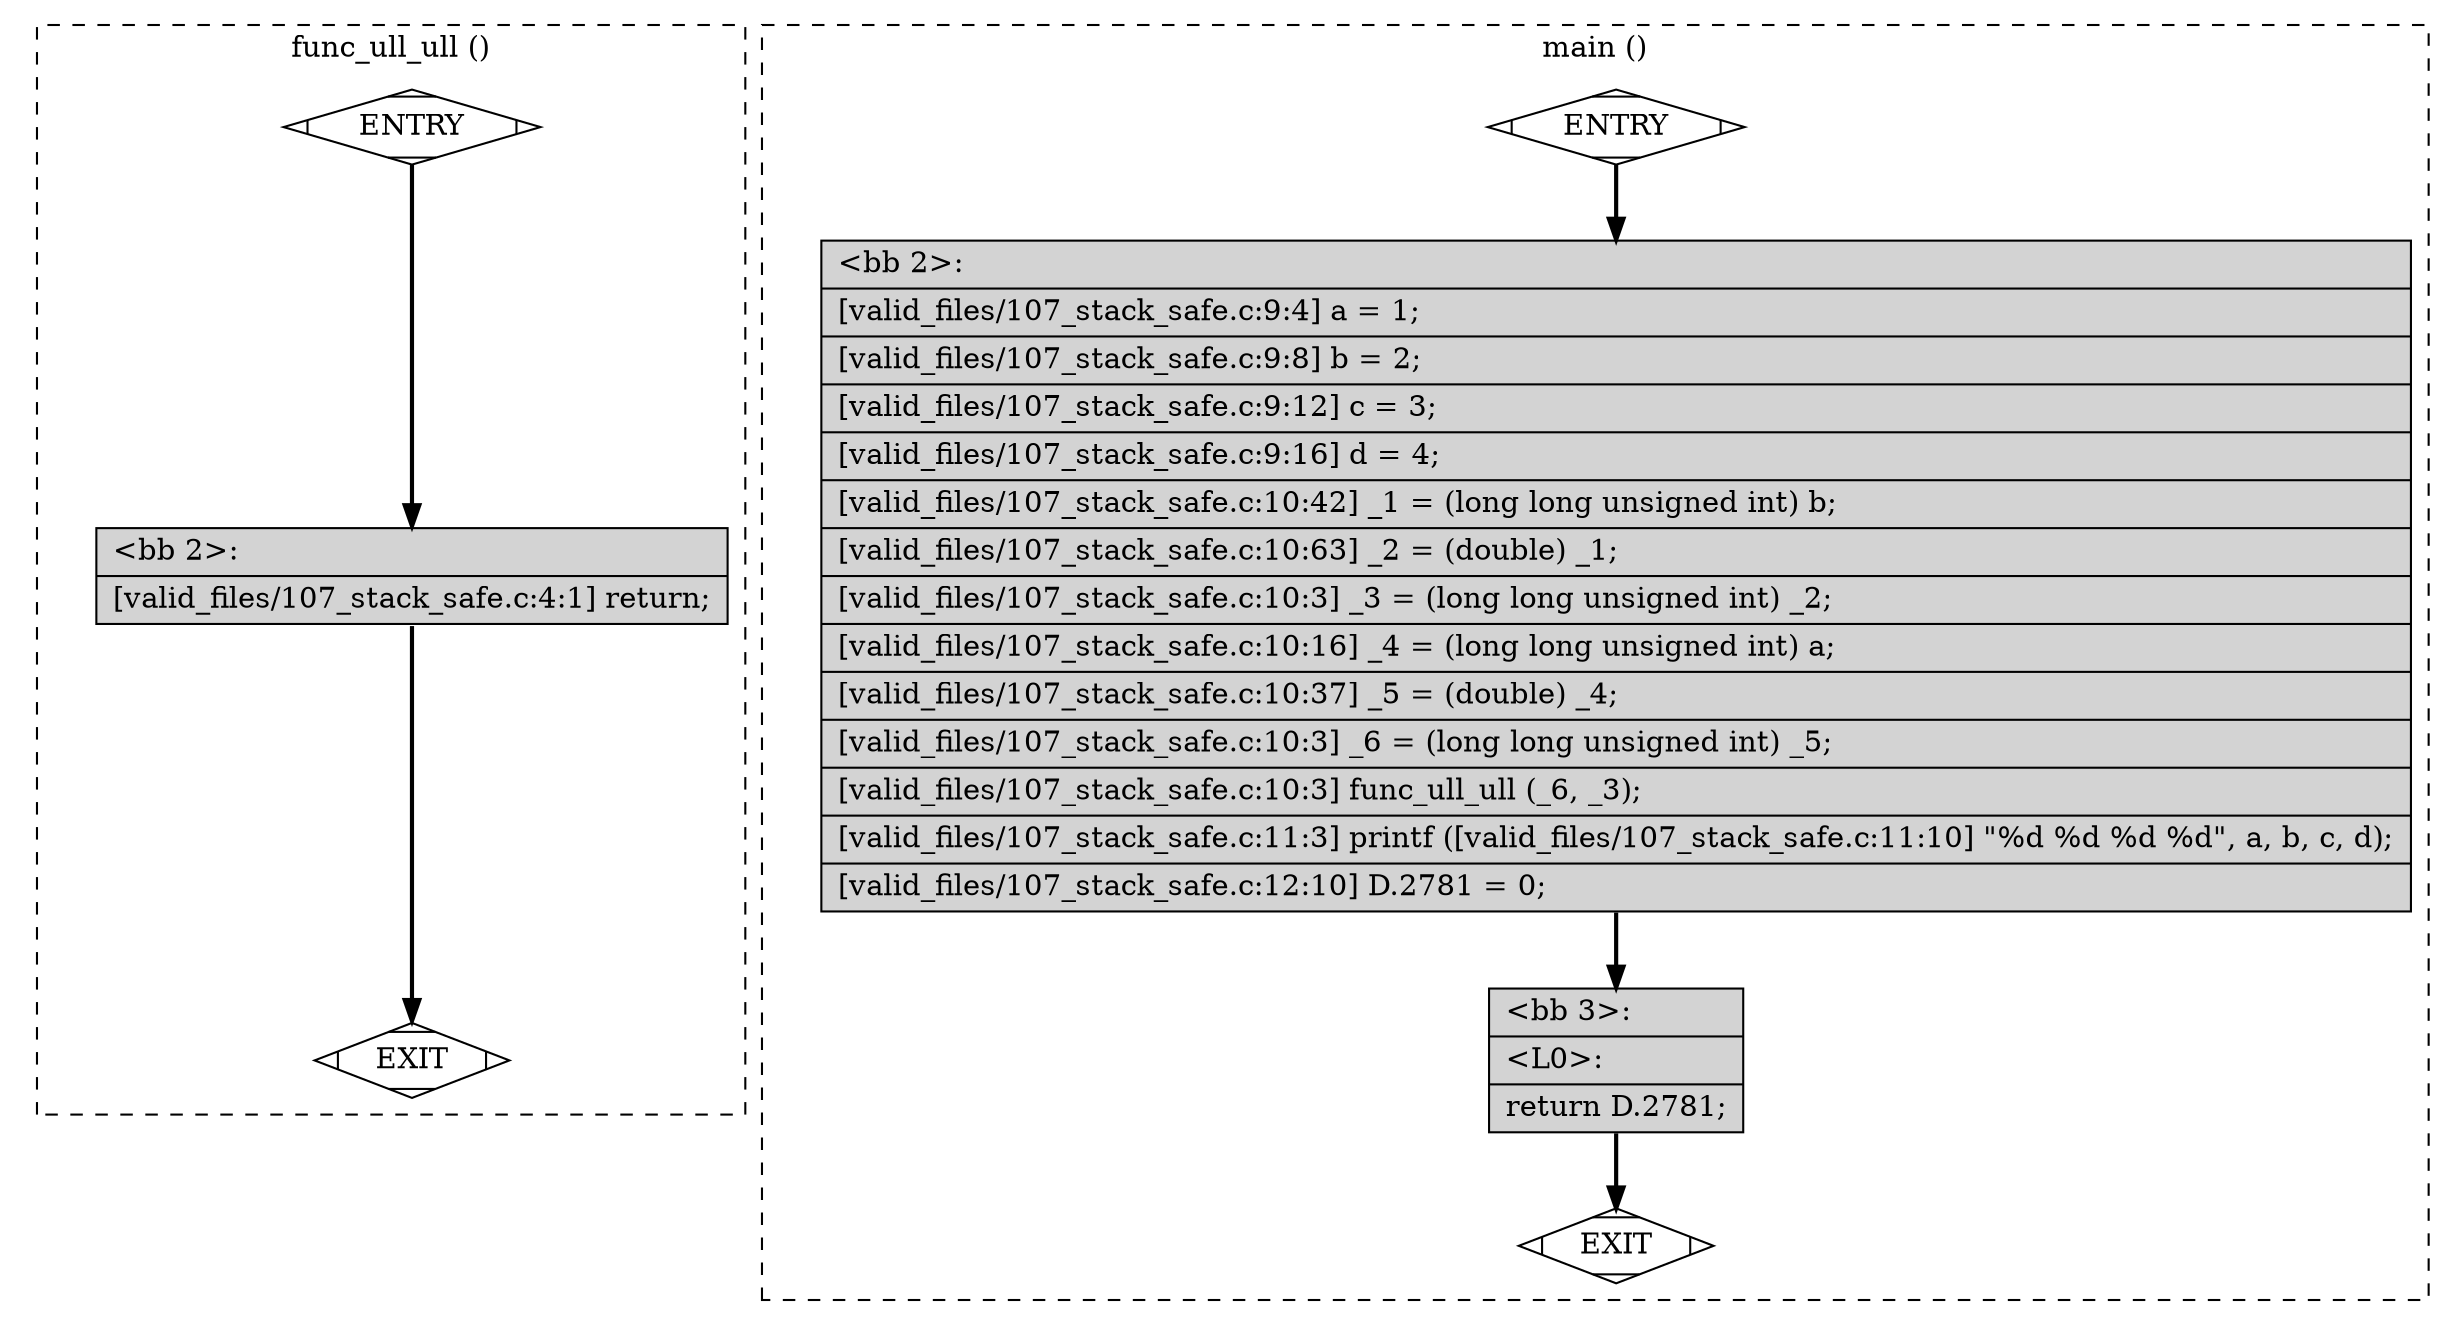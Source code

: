 digraph "a-107_stack_safe.c.015t.cfg" {
overlap=false;
subgraph "cluster_func_ull_ull" {
	style="dashed";
	color="black";
	label="func_ull_ull ()";
	fn_0_basic_block_0 [shape=Mdiamond,style=filled,fillcolor=white,label="ENTRY"];

	fn_0_basic_block_1 [shape=Mdiamond,style=filled,fillcolor=white,label="EXIT"];

	fn_0_basic_block_2 [shape=record,style=filled,fillcolor=lightgrey,label="{\<bb\ 2\>:\l\
|[valid_files/107_stack_safe.c:4:1]\ return;\l\
}"];

	fn_0_basic_block_0:s -> fn_0_basic_block_2:n [style="solid,bold",color=black,weight=100,constraint=true];
	fn_0_basic_block_2:s -> fn_0_basic_block_1:n [style="solid,bold",color=black,weight=10,constraint=true];
	fn_0_basic_block_0:s -> fn_0_basic_block_1:n [style="invis",constraint=true];
}
subgraph "cluster_main" {
	style="dashed";
	color="black";
	label="main ()";
	fn_1_basic_block_0 [shape=Mdiamond,style=filled,fillcolor=white,label="ENTRY"];

	fn_1_basic_block_1 [shape=Mdiamond,style=filled,fillcolor=white,label="EXIT"];

	fn_1_basic_block_2 [shape=record,style=filled,fillcolor=lightgrey,label="{\<bb\ 2\>:\l\
|[valid_files/107_stack_safe.c:9:4]\ a\ =\ 1;\l\
|[valid_files/107_stack_safe.c:9:8]\ b\ =\ 2;\l\
|[valid_files/107_stack_safe.c:9:12]\ c\ =\ 3;\l\
|[valid_files/107_stack_safe.c:9:16]\ d\ =\ 4;\l\
|[valid_files/107_stack_safe.c:10:42]\ _1\ =\ (long\ long\ unsigned\ int)\ b;\l\
|[valid_files/107_stack_safe.c:10:63]\ _2\ =\ (double)\ _1;\l\
|[valid_files/107_stack_safe.c:10:3]\ _3\ =\ (long\ long\ unsigned\ int)\ _2;\l\
|[valid_files/107_stack_safe.c:10:16]\ _4\ =\ (long\ long\ unsigned\ int)\ a;\l\
|[valid_files/107_stack_safe.c:10:37]\ _5\ =\ (double)\ _4;\l\
|[valid_files/107_stack_safe.c:10:3]\ _6\ =\ (long\ long\ unsigned\ int)\ _5;\l\
|[valid_files/107_stack_safe.c:10:3]\ func_ull_ull\ (_6,\ _3);\l\
|[valid_files/107_stack_safe.c:11:3]\ printf\ ([valid_files/107_stack_safe.c:11:10]\ \"%d\ %d\ %d\ %d\",\ a,\ b,\ c,\ d);\l\
|[valid_files/107_stack_safe.c:12:10]\ D.2781\ =\ 0;\l\
}"];

	fn_1_basic_block_3 [shape=record,style=filled,fillcolor=lightgrey,label="{\<bb\ 3\>:\l\
|\<L0\>:\l\
|return\ D.2781;\l\
}"];

	fn_1_basic_block_0:s -> fn_1_basic_block_2:n [style="solid,bold",color=black,weight=100,constraint=true];
	fn_1_basic_block_2:s -> fn_1_basic_block_3:n [style="solid,bold",color=black,weight=100,constraint=true];
	fn_1_basic_block_3:s -> fn_1_basic_block_1:n [style="solid,bold",color=black,weight=10,constraint=true];
	fn_1_basic_block_0:s -> fn_1_basic_block_1:n [style="invis",constraint=true];
}
}
